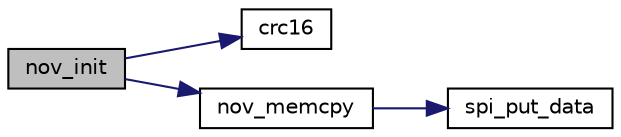 digraph "nov_init"
{
 // INTERACTIVE_SVG=YES
  edge [fontname="Helvetica",fontsize="10",labelfontname="Helvetica",labelfontsize="10"];
  node [fontname="Helvetica",fontsize="10",shape=record];
  rankdir="LR";
  Node1 [label="nov_init",height=0.2,width=0.4,color="black", fillcolor="grey75", style="filled", fontcolor="black"];
  Node1 -> Node2 [color="midnightblue",fontsize="10",style="solid"];
  Node2 [label="crc16",height=0.2,width=0.4,color="black", fillcolor="white", style="filled",URL="$d1/dea/a00054.html#a6553827687db2137ee550ad6e1d2f316",tooltip="Standard CRC16 routine. "];
  Node1 -> Node3 [color="midnightblue",fontsize="10",style="solid"];
  Node3 [label="nov_memcpy",height=0.2,width=0.4,color="black", fillcolor="white", style="filled",URL="$d1/dea/a00054.html#a3ff681f3af83ec441535611dac6ada16",tooltip="Standard library memcpy() replacement function to copy data from serial EEPROM to the specified RAM m..."];
  Node3 -> Node4 [color="midnightblue",fontsize="10",style="solid"];
  Node4 [label="spi_put_data",height=0.2,width=0.4,color="black", fillcolor="white", style="filled",URL="$de/d5e/a00007.html#a19e2dff580e4d1b2198fa9108fca81ac",tooltip="send one byte of data and receive one back at the same time "];
}
